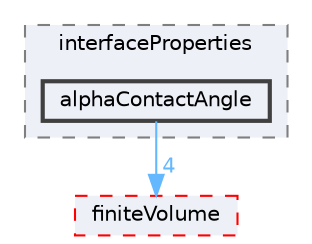 digraph "src/transportModels/interfaceProperties/alphaContactAngle"
{
 // LATEX_PDF_SIZE
  bgcolor="transparent";
  edge [fontname=Helvetica,fontsize=10,labelfontname=Helvetica,labelfontsize=10];
  node [fontname=Helvetica,fontsize=10,shape=box,height=0.2,width=0.4];
  compound=true
  subgraph clusterdir_c88d6d7462244dc5ba84ed1605548fd3 {
    graph [ bgcolor="#edf0f7", pencolor="grey50", label="interfaceProperties", fontname=Helvetica,fontsize=10 style="filled,dashed", URL="dir_c88d6d7462244dc5ba84ed1605548fd3.html",tooltip=""]
  dir_4776c0577ab936818fd1897a5a206db6 [label="alphaContactAngle", fillcolor="#edf0f7", color="grey25", style="filled,bold", URL="dir_4776c0577ab936818fd1897a5a206db6.html",tooltip=""];
  }
  dir_9bd15774b555cf7259a6fa18f99fe99b [label="finiteVolume", fillcolor="#edf0f7", color="red", style="filled,dashed", URL="dir_9bd15774b555cf7259a6fa18f99fe99b.html",tooltip=""];
  dir_4776c0577ab936818fd1897a5a206db6->dir_9bd15774b555cf7259a6fa18f99fe99b [headlabel="4", labeldistance=1.5 headhref="dir_000087_001387.html" href="dir_000087_001387.html" color="steelblue1" fontcolor="steelblue1"];
}
